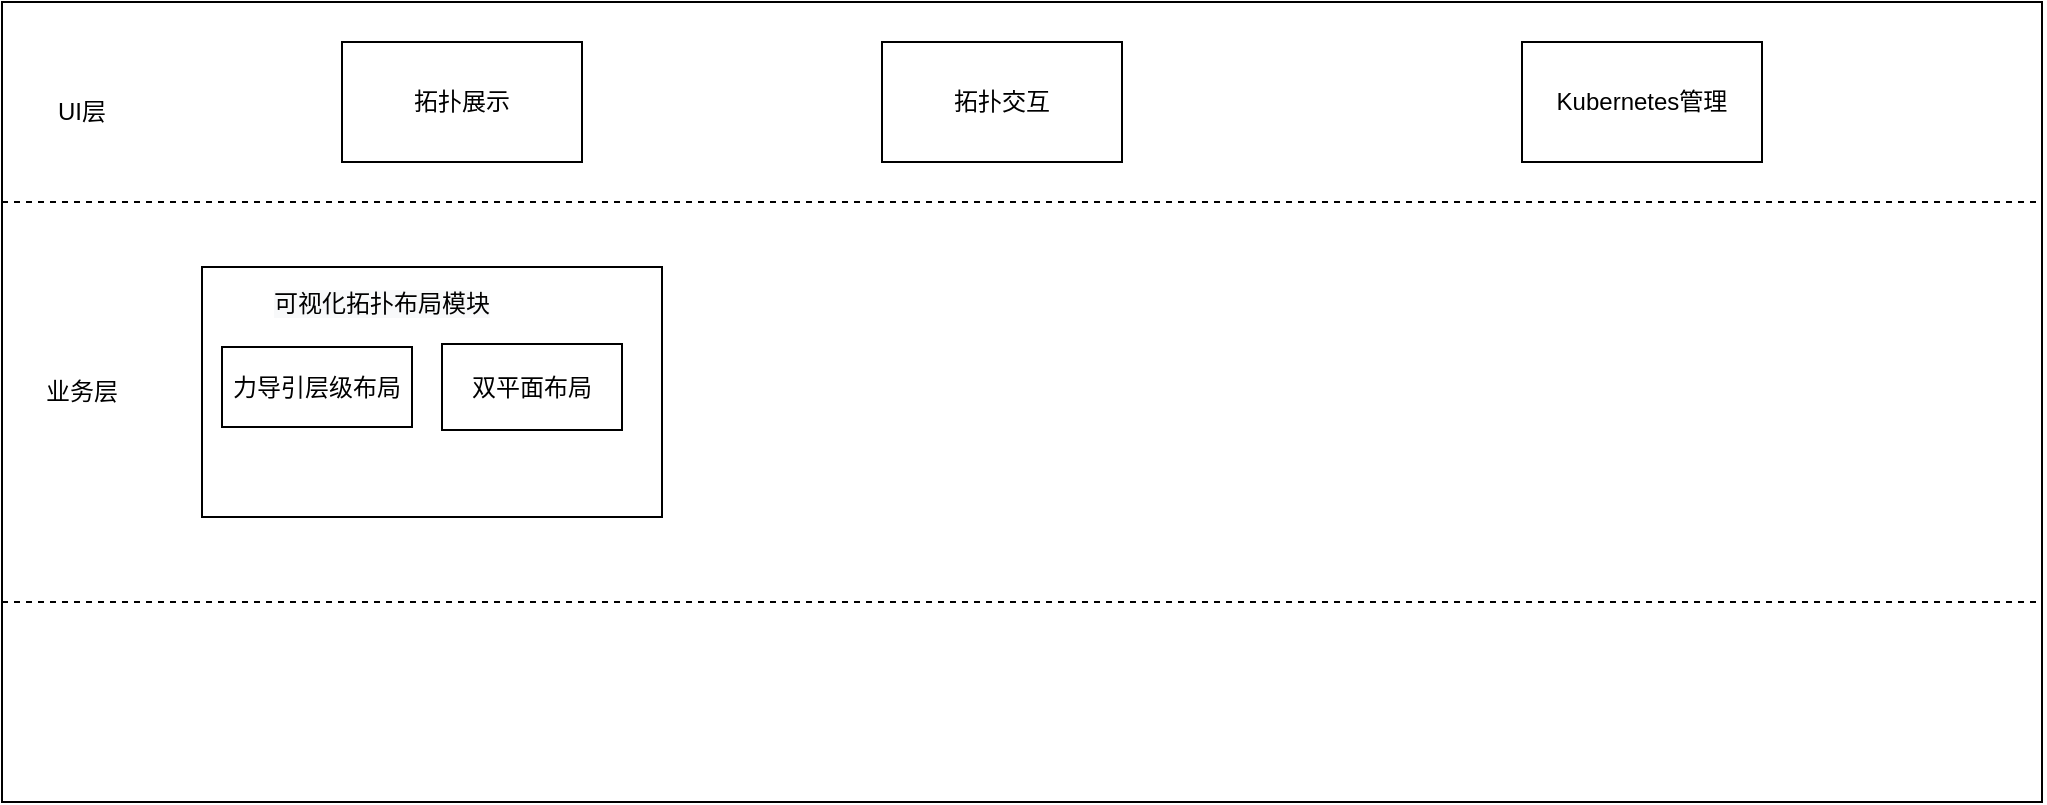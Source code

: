 <mxfile version="20.5.1" type="github">
  <diagram id="r3sxDyT0fpC5JQOG2hrh" name="第 1 页">
    <mxGraphModel dx="1185" dy="628" grid="1" gridSize="10" guides="1" tooltips="1" connect="1" arrows="1" fold="1" page="1" pageScale="1" pageWidth="3000" pageHeight="3000" math="0" shadow="0">
      <root>
        <mxCell id="0" />
        <mxCell id="1" parent="0" />
        <mxCell id="dBfdr0uVigZmpY6Dn77D-5" value="" style="rounded=0;whiteSpace=wrap;html=1;" vertex="1" parent="1">
          <mxGeometry x="270" y="220" width="1020" height="400" as="geometry" />
        </mxCell>
        <mxCell id="dBfdr0uVigZmpY6Dn77D-6" value="" style="endArrow=none;dashed=1;html=1;rounded=0;exitX=0;exitY=0.25;exitDx=0;exitDy=0;entryX=1;entryY=0.25;entryDx=0;entryDy=0;" edge="1" parent="1" source="dBfdr0uVigZmpY6Dn77D-5" target="dBfdr0uVigZmpY6Dn77D-5">
          <mxGeometry width="50" height="50" relative="1" as="geometry">
            <mxPoint x="250" y="300" as="sourcePoint" />
            <mxPoint x="1280" y="280" as="targetPoint" />
          </mxGeometry>
        </mxCell>
        <mxCell id="dBfdr0uVigZmpY6Dn77D-7" value="UI层&lt;br&gt;" style="text;html=1;strokeColor=none;fillColor=none;align=center;verticalAlign=middle;whiteSpace=wrap;rounded=0;" vertex="1" parent="1">
          <mxGeometry x="280" y="260" width="60" height="30" as="geometry" />
        </mxCell>
        <mxCell id="dBfdr0uVigZmpY6Dn77D-8" value="拓扑展示" style="rounded=0;whiteSpace=wrap;html=1;" vertex="1" parent="1">
          <mxGeometry x="440" y="240" width="120" height="60" as="geometry" />
        </mxCell>
        <mxCell id="dBfdr0uVigZmpY6Dn77D-9" value="拓扑交互" style="rounded=0;whiteSpace=wrap;html=1;" vertex="1" parent="1">
          <mxGeometry x="710" y="240" width="120" height="60" as="geometry" />
        </mxCell>
        <mxCell id="dBfdr0uVigZmpY6Dn77D-10" value="Kubernetes管理" style="rounded=0;whiteSpace=wrap;html=1;" vertex="1" parent="1">
          <mxGeometry x="1030" y="240" width="120" height="60" as="geometry" />
        </mxCell>
        <mxCell id="dBfdr0uVigZmpY6Dn77D-11" value="" style="endArrow=none;dashed=1;html=1;rounded=0;exitX=0;exitY=0.25;exitDx=0;exitDy=0;entryX=1;entryY=0.25;entryDx=0;entryDy=0;" edge="1" parent="1">
          <mxGeometry width="50" height="50" relative="1" as="geometry">
            <mxPoint x="270" y="520" as="sourcePoint" />
            <mxPoint x="1290" y="520" as="targetPoint" />
          </mxGeometry>
        </mxCell>
        <mxCell id="dBfdr0uVigZmpY6Dn77D-12" value="业务层" style="text;html=1;strokeColor=none;fillColor=none;align=center;verticalAlign=middle;whiteSpace=wrap;rounded=0;" vertex="1" parent="1">
          <mxGeometry x="280" y="400" width="60" height="30" as="geometry" />
        </mxCell>
        <mxCell id="dBfdr0uVigZmpY6Dn77D-13" value="" style="rounded=0;whiteSpace=wrap;html=1;" vertex="1" parent="1">
          <mxGeometry x="370" y="352.5" width="230" height="125" as="geometry" />
        </mxCell>
        <mxCell id="dBfdr0uVigZmpY6Dn77D-15" value="&lt;br&gt;&lt;span style=&quot;color: rgb(0, 0, 0); font-family: Helvetica; font-size: 12px; font-style: normal; font-variant-ligatures: normal; font-variant-caps: normal; font-weight: 400; letter-spacing: normal; orphans: 2; text-align: center; text-indent: 0px; text-transform: none; widows: 2; word-spacing: 0px; -webkit-text-stroke-width: 0px; background-color: rgb(248, 249, 250); text-decoration-thickness: initial; text-decoration-style: initial; text-decoration-color: initial; float: none; display: inline !important;&quot;&gt;可视化拓扑布局模块&lt;/span&gt;&lt;br&gt;" style="text;html=1;strokeColor=none;fillColor=none;align=center;verticalAlign=middle;whiteSpace=wrap;rounded=0;" vertex="1" parent="1">
          <mxGeometry x="405" y="357.5" width="110" height="10" as="geometry" />
        </mxCell>
        <mxCell id="dBfdr0uVigZmpY6Dn77D-16" value="力导引层级布局" style="rounded=0;whiteSpace=wrap;html=1;" vertex="1" parent="1">
          <mxGeometry x="380" y="392.5" width="95" height="40" as="geometry" />
        </mxCell>
        <mxCell id="dBfdr0uVigZmpY6Dn77D-17" value="双平面布局" style="rounded=0;whiteSpace=wrap;html=1;" vertex="1" parent="1">
          <mxGeometry x="490" y="391" width="90" height="43" as="geometry" />
        </mxCell>
      </root>
    </mxGraphModel>
  </diagram>
</mxfile>
